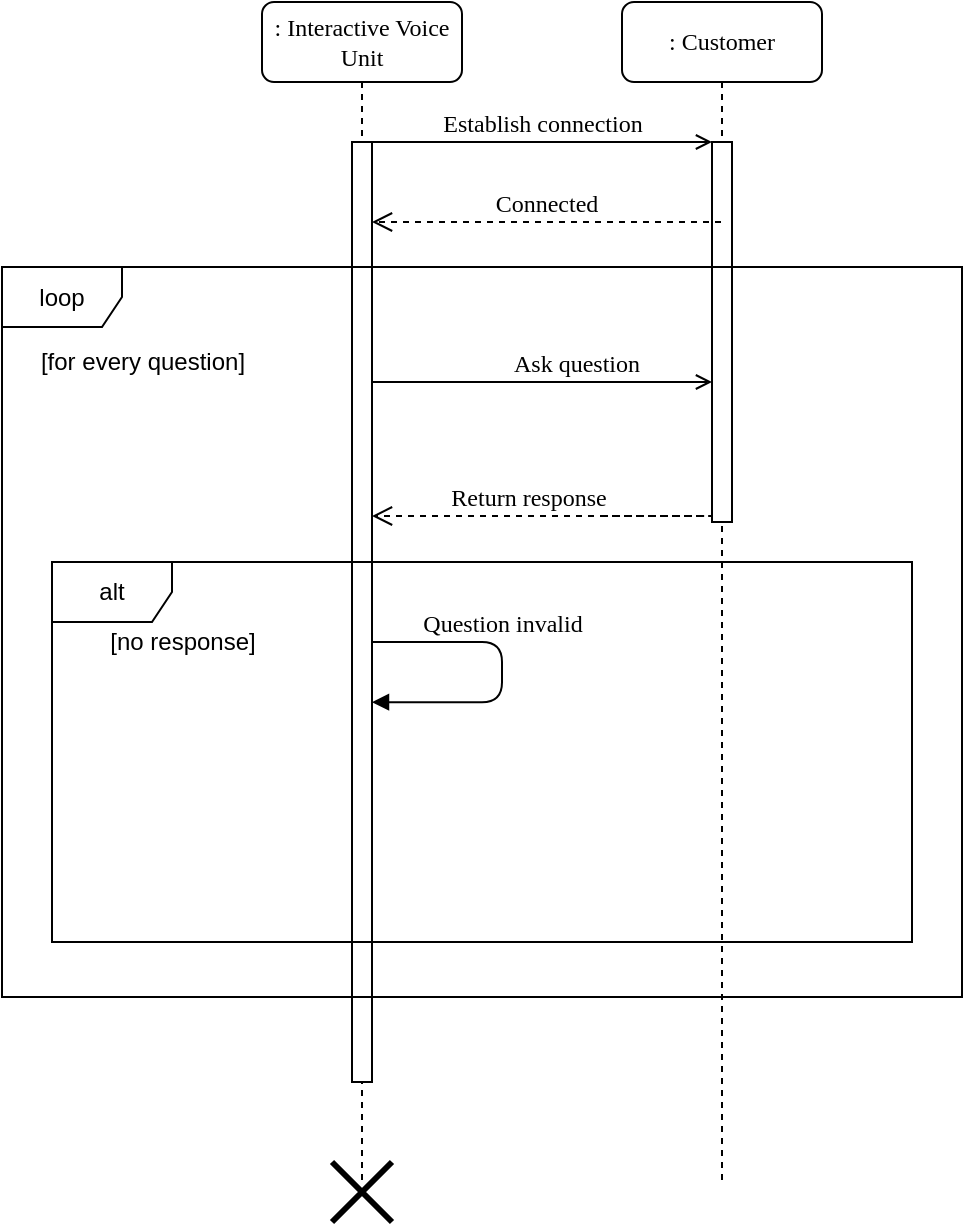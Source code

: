 <mxfile version="13.1.11" type="device"><diagram name="Page-1" id="13e1069c-82ec-6db2-03f1-153e76fe0fe0"><mxGraphModel dx="2285" dy="603" grid="1" gridSize="10" guides="1" tooltips="1" connect="1" arrows="1" fold="1" page="1" pageScale="1" pageWidth="1100" pageHeight="850" background="#ffffff" math="0" shadow="0"><root><mxCell id="0"/><mxCell id="1" parent="0"/><mxCell id="7baba1c4bc27f4b0-2" value=": Customer" style="shape=umlLifeline;perimeter=lifelinePerimeter;whiteSpace=wrap;html=1;container=1;collapsible=0;recursiveResize=0;outlineConnect=0;rounded=1;shadow=0;comic=0;labelBackgroundColor=none;strokeWidth=1;fontFamily=Verdana;fontSize=12;align=center;" parent="1" vertex="1"><mxGeometry x="280" y="70" width="100" height="590" as="geometry"/></mxCell><mxCell id="7baba1c4bc27f4b0-10" value="" style="html=1;points=[];perimeter=orthogonalPerimeter;rounded=0;shadow=0;comic=0;labelBackgroundColor=none;strokeWidth=1;fontFamily=Verdana;fontSize=12;align=center;" parent="7baba1c4bc27f4b0-2" vertex="1"><mxGeometry x="45" y="70" width="10" height="190" as="geometry"/></mxCell><mxCell id="7baba1c4bc27f4b0-8" value=": Interactive Voice Unit" style="shape=umlLifeline;perimeter=lifelinePerimeter;whiteSpace=wrap;html=1;container=1;collapsible=0;recursiveResize=0;outlineConnect=0;rounded=1;shadow=0;comic=0;labelBackgroundColor=none;strokeWidth=1;fontFamily=Verdana;fontSize=12;align=center;" parent="1" vertex="1"><mxGeometry x="100" y="70" width="100" height="590" as="geometry"/></mxCell><mxCell id="7baba1c4bc27f4b0-9" value="" style="html=1;points=[];perimeter=orthogonalPerimeter;rounded=0;shadow=0;comic=0;labelBackgroundColor=none;strokeWidth=1;fontFamily=Verdana;fontSize=12;align=center;" parent="7baba1c4bc27f4b0-8" vertex="1"><mxGeometry x="45" y="70" width="10" height="470" as="geometry"/></mxCell><mxCell id="29EdU-E9eZNWzMqSKdIE-9" value="Question invalid" style="html=1;verticalAlign=bottom;endArrow=block;labelBackgroundColor=none;fontFamily=Verdana;fontSize=12;edgeStyle=elbowEdgeStyle;elbow=vertical;entryX=1;entryY=0.596;entryDx=0;entryDy=0;entryPerimeter=0;" edge="1" parent="7baba1c4bc27f4b0-8" source="7baba1c4bc27f4b0-9" target="7baba1c4bc27f4b0-9"><mxGeometry x="-0.188" relative="1" as="geometry"><mxPoint x="70" y="319.62" as="sourcePoint"/><mxPoint x="197" y="319.5" as="targetPoint"/><Array as="points"><mxPoint x="120" y="320"/><mxPoint x="132" y="284.5"/></Array><mxPoint as="offset"/></mxGeometry></mxCell><mxCell id="7baba1c4bc27f4b0-30" value="Connected" style="html=1;verticalAlign=bottom;endArrow=open;dashed=1;endSize=8;labelBackgroundColor=none;fontFamily=Verdana;fontSize=12;edgeStyle=elbowEdgeStyle;elbow=vertical;" parent="1" source="7baba1c4bc27f4b0-2" target="7baba1c4bc27f4b0-9" edge="1"><mxGeometry relative="1" as="geometry"><mxPoint x="800" y="626" as="targetPoint"/><Array as="points"><mxPoint x="220" y="180"/><mxPoint x="190" y="288"/><mxPoint x="270" y="330"/><mxPoint x="230" y="229"/><mxPoint x="220" y="319"/><mxPoint x="260" y="270"/><mxPoint x="570" y="600"/></Array><mxPoint x="870" y="600" as="sourcePoint"/></mxGeometry></mxCell><mxCell id="7baba1c4bc27f4b0-11" value="Establish connection" style="html=1;verticalAlign=bottom;endArrow=open;entryX=0;entryY=0;labelBackgroundColor=none;fontFamily=Verdana;fontSize=12;edgeStyle=elbowEdgeStyle;elbow=vertical;endFill=0;" parent="1" source="7baba1c4bc27f4b0-9" target="7baba1c4bc27f4b0-10" edge="1"><mxGeometry relative="1" as="geometry"><mxPoint x="220" y="190" as="sourcePoint"/></mxGeometry></mxCell><mxCell id="29EdU-E9eZNWzMqSKdIE-2" value="loop" style="shape=umlFrame;whiteSpace=wrap;html=1;" vertex="1" parent="1"><mxGeometry x="-30" y="202.5" width="480" height="365" as="geometry"/></mxCell><mxCell id="29EdU-E9eZNWzMqSKdIE-3" value="[for every question]" style="text;html=1;align=center;verticalAlign=middle;resizable=0;points=[];autosize=1;" vertex="1" parent="1"><mxGeometry x="-20" y="240" width="120" height="20" as="geometry"/></mxCell><mxCell id="29EdU-E9eZNWzMqSKdIE-4" value="Ask question" style="html=1;verticalAlign=bottom;endArrow=open;labelBackgroundColor=none;fontFamily=Verdana;fontSize=12;edgeStyle=elbowEdgeStyle;elbow=vertical;endFill=0;" edge="1" parent="1" source="7baba1c4bc27f4b0-9" target="7baba1c4bc27f4b0-10"><mxGeometry x="0.197" relative="1" as="geometry"><mxPoint x="180" y="260" as="sourcePoint"/><mxPoint x="281" y="230" as="targetPoint"/><Array as="points"><mxPoint x="180" y="260"/><mxPoint x="220" y="225"/></Array><mxPoint as="offset"/></mxGeometry></mxCell><mxCell id="29EdU-E9eZNWzMqSKdIE-6" value="Return response" style="html=1;verticalAlign=bottom;endArrow=open;dashed=1;endSize=8;labelBackgroundColor=none;fontFamily=Verdana;fontSize=12;edgeStyle=elbowEdgeStyle;elbow=vertical;" edge="1" parent="1" target="7baba1c4bc27f4b0-9"><mxGeometry x="0.335" relative="1" as="geometry"><mxPoint x="165" y="190" as="targetPoint"/><Array as="points"><mxPoint x="330" y="327"/><mxPoint x="200" y="298"/><mxPoint x="280" y="340"/><mxPoint x="240" y="239"/><mxPoint x="230" y="329"/><mxPoint x="270" y="280"/><mxPoint x="580" y="610"/></Array><mxPoint x="270" y="327" as="sourcePoint"/><mxPoint as="offset"/></mxGeometry></mxCell><mxCell id="29EdU-E9eZNWzMqSKdIE-7" value="alt" style="shape=umlFrame;whiteSpace=wrap;html=1;" vertex="1" parent="1"><mxGeometry x="-5" y="350" width="430" height="190" as="geometry"/></mxCell><mxCell id="29EdU-E9eZNWzMqSKdIE-8" value="[no response]" style="text;html=1;align=center;verticalAlign=middle;resizable=0;points=[];autosize=1;" vertex="1" parent="1"><mxGeometry x="15" y="380" width="90" height="20" as="geometry"/></mxCell><mxCell id="29EdU-E9eZNWzMqSKdIE-13" value="" style="shape=umlDestroy;whiteSpace=wrap;html=1;strokeWidth=3;" vertex="1" parent="1"><mxGeometry x="135" y="650" width="30" height="30" as="geometry"/></mxCell></root></mxGraphModel></diagram></mxfile>